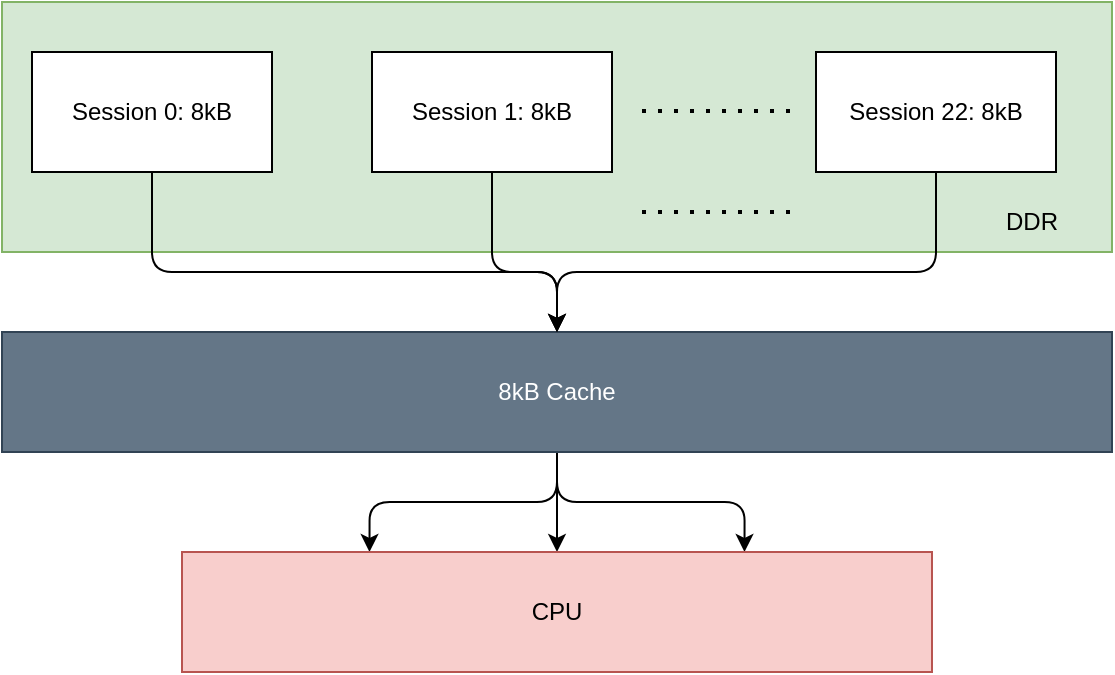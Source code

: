 <mxfile>
    <diagram id="H2TnzJVa-vlUyKuzVvVb" name="Cache hireachy">
        <mxGraphModel dx="1192" dy="779" grid="1" gridSize="5" guides="1" tooltips="1" connect="1" arrows="1" fold="1" page="1" pageScale="1" pageWidth="1654" pageHeight="1169" math="0" shadow="0">
            <root>
                <mxCell id="0"/>
                <mxCell id="1" parent="0"/>
                <mxCell id="tgGxw0hPeDa_rBCmtZVo-6" value="" style="rounded=0;whiteSpace=wrap;html=1;fillColor=#d5e8d4;strokeColor=#82b366;" vertex="1" parent="1">
                    <mxGeometry x="300" y="195" width="555" height="125" as="geometry"/>
                </mxCell>
                <mxCell id="tgGxw0hPeDa_rBCmtZVo-1" value="Session 0: 8kB" style="rounded=0;whiteSpace=wrap;html=1;" vertex="1" parent="1">
                    <mxGeometry x="315" y="220" width="120" height="60" as="geometry"/>
                </mxCell>
                <mxCell id="tgGxw0hPeDa_rBCmtZVo-2" value="Session 1: 8kB" style="rounded=0;whiteSpace=wrap;html=1;" vertex="1" parent="1">
                    <mxGeometry x="485" y="220" width="120" height="60" as="geometry"/>
                </mxCell>
                <mxCell id="tgGxw0hPeDa_rBCmtZVo-4" value="Session 22: 8kB" style="rounded=0;whiteSpace=wrap;html=1;" vertex="1" parent="1">
                    <mxGeometry x="707" y="220" width="120" height="60" as="geometry"/>
                </mxCell>
                <mxCell id="tgGxw0hPeDa_rBCmtZVo-5" value="" style="endArrow=none;dashed=1;html=1;dashPattern=1 3;strokeWidth=2;" edge="1" parent="1">
                    <mxGeometry width="50" height="50" relative="1" as="geometry">
                        <mxPoint x="620" y="249.5" as="sourcePoint"/>
                        <mxPoint x="695" y="249.5" as="targetPoint"/>
                    </mxGeometry>
                </mxCell>
                <mxCell id="tgGxw0hPeDa_rBCmtZVo-7" value="DDR" style="text;html=1;align=center;verticalAlign=middle;whiteSpace=wrap;rounded=0;" vertex="1" parent="1">
                    <mxGeometry x="785" y="290" width="60" height="30" as="geometry"/>
                </mxCell>
                <mxCell id="tgGxw0hPeDa_rBCmtZVo-14" style="html=1;entryX=0.5;entryY=0;entryDx=0;entryDy=0;" edge="1" parent="1" source="tgGxw0hPeDa_rBCmtZVo-8" target="tgGxw0hPeDa_rBCmtZVo-13">
                    <mxGeometry relative="1" as="geometry"/>
                </mxCell>
                <mxCell id="tgGxw0hPeDa_rBCmtZVo-15" style="edgeStyle=orthogonalEdgeStyle;html=1;entryX=0.75;entryY=0;entryDx=0;entryDy=0;" edge="1" parent="1" source="tgGxw0hPeDa_rBCmtZVo-8" target="tgGxw0hPeDa_rBCmtZVo-13">
                    <mxGeometry relative="1" as="geometry"/>
                </mxCell>
                <mxCell id="tgGxw0hPeDa_rBCmtZVo-16" style="edgeStyle=orthogonalEdgeStyle;html=1;entryX=0.25;entryY=0;entryDx=0;entryDy=0;" edge="1" parent="1" source="tgGxw0hPeDa_rBCmtZVo-8" target="tgGxw0hPeDa_rBCmtZVo-13">
                    <mxGeometry relative="1" as="geometry"/>
                </mxCell>
                <mxCell id="tgGxw0hPeDa_rBCmtZVo-8" value="8kB Cache" style="rounded=0;whiteSpace=wrap;html=1;fillColor=#647687;strokeColor=#314354;fontColor=#ffffff;" vertex="1" parent="1">
                    <mxGeometry x="300" y="360" width="555" height="60" as="geometry"/>
                </mxCell>
                <mxCell id="tgGxw0hPeDa_rBCmtZVo-9" value="" style="endArrow=classic;html=1;exitX=0.5;exitY=1;exitDx=0;exitDy=0;entryX=0.5;entryY=0;entryDx=0;entryDy=0;edgeStyle=orthogonalEdgeStyle;" edge="1" parent="1" source="tgGxw0hPeDa_rBCmtZVo-1" target="tgGxw0hPeDa_rBCmtZVo-8">
                    <mxGeometry width="50" height="50" relative="1" as="geometry">
                        <mxPoint x="675" y="425" as="sourcePoint"/>
                        <mxPoint x="725" y="375" as="targetPoint"/>
                        <Array as="points">
                            <mxPoint x="375" y="330"/>
                            <mxPoint x="578" y="330"/>
                        </Array>
                    </mxGeometry>
                </mxCell>
                <mxCell id="tgGxw0hPeDa_rBCmtZVo-10" value="" style="endArrow=classic;html=1;exitX=0.5;exitY=1;exitDx=0;exitDy=0;entryX=0.5;entryY=0;entryDx=0;entryDy=0;edgeStyle=orthogonalEdgeStyle;" edge="1" parent="1" source="tgGxw0hPeDa_rBCmtZVo-2" target="tgGxw0hPeDa_rBCmtZVo-8">
                    <mxGeometry width="50" height="50" relative="1" as="geometry">
                        <mxPoint x="380" y="285" as="sourcePoint"/>
                        <mxPoint x="583" y="365" as="targetPoint"/>
                        <Array as="points">
                            <mxPoint x="545" y="330"/>
                            <mxPoint x="578" y="330"/>
                        </Array>
                    </mxGeometry>
                </mxCell>
                <mxCell id="tgGxw0hPeDa_rBCmtZVo-11" value="" style="endArrow=classic;html=1;entryX=0.5;entryY=0;entryDx=0;entryDy=0;exitX=0.5;exitY=1;exitDx=0;exitDy=0;edgeStyle=orthogonalEdgeStyle;" edge="1" parent="1" source="tgGxw0hPeDa_rBCmtZVo-4" target="tgGxw0hPeDa_rBCmtZVo-8">
                    <mxGeometry width="50" height="50" relative="1" as="geometry">
                        <mxPoint x="640" y="280" as="sourcePoint"/>
                        <mxPoint x="575" y="360" as="targetPoint"/>
                        <Array as="points">
                            <mxPoint x="767" y="330"/>
                            <mxPoint x="578" y="330"/>
                        </Array>
                    </mxGeometry>
                </mxCell>
                <mxCell id="tgGxw0hPeDa_rBCmtZVo-12" value="" style="endArrow=none;dashed=1;html=1;dashPattern=1 3;strokeWidth=2;" edge="1" parent="1">
                    <mxGeometry width="50" height="50" relative="1" as="geometry">
                        <mxPoint x="620" y="300" as="sourcePoint"/>
                        <mxPoint x="695" y="300" as="targetPoint"/>
                    </mxGeometry>
                </mxCell>
                <mxCell id="tgGxw0hPeDa_rBCmtZVo-13" value="CPU" style="rounded=0;whiteSpace=wrap;html=1;fillColor=#f8cecc;strokeColor=#b85450;" vertex="1" parent="1">
                    <mxGeometry x="390" y="470" width="375" height="60" as="geometry"/>
                </mxCell>
            </root>
        </mxGraphModel>
    </diagram>
    <diagram id="uGItzDWqB48xORmY2Zgg" name="X11 entrance">
        <mxGraphModel dx="1192" dy="779" grid="0" gridSize="5" guides="1" tooltips="1" connect="1" arrows="1" fold="1" page="1" pageScale="1" pageWidth="1654" pageHeight="1169" background="none" math="0" shadow="0">
            <root>
                <mxCell id="0"/>
                <mxCell id="1" parent="0"/>
                <mxCell id="yrPVXCbSlb16zGIgb_Ht-2" value="Windows Host&lt;br&gt;" style="rounded=0;whiteSpace=wrap;html=1;horizontal=1;verticalAlign=top;gradientColor=none;" parent="1" vertex="1">
                    <mxGeometry x="690" y="250" width="120" height="154" as="geometry"/>
                </mxCell>
                <mxCell id="yrPVXCbSlb16zGIgb_Ht-18" style="edgeStyle=none;html=1;entryX=0;entryY=0.5;entryDx=0;entryDy=0;strokeWidth=1;fontSize=9;startArrow=classicThin;startFill=1;endSize=6;endArrow=classicThin;endFill=1;" parent="1" source="yrPVXCbSlb16zGIgb_Ht-14" target="yrPVXCbSlb16zGIgb_Ht-20" edge="1">
                    <mxGeometry relative="1" as="geometry"/>
                </mxCell>
                <mxCell id="yrPVXCbSlb16zGIgb_Ht-19" value="SSH" style="edgeLabel;html=1;align=center;verticalAlign=middle;resizable=0;points=[];fontSize=9;labelBackgroundColor=none;" parent="yrPVXCbSlb16zGIgb_Ht-18" vertex="1" connectable="0">
                    <mxGeometry x="0.12" relative="1" as="geometry">
                        <mxPoint x="-4" y="-7" as="offset"/>
                    </mxGeometry>
                </mxCell>
                <mxCell id="yrPVXCbSlb16zGIgb_Ht-14" value="Linux Host" style="rounded=0;whiteSpace=wrap;html=1;horizontal=1;verticalAlign=top;" parent="1" vertex="1">
                    <mxGeometry x="495" y="250" width="120" height="154" as="geometry"/>
                </mxCell>
                <mxCell id="yrPVXCbSlb16zGIgb_Ht-17" value="&lt;font style=&quot;font-size: 9px;&quot;&gt;X client APP(e.g. vivado, vitis ...&lt;/font&gt;" style="text;html=1;strokeColor=none;fillColor=none;align=center;verticalAlign=middle;whiteSpace=wrap;rounded=0;" parent="1" vertex="1">
                    <mxGeometry x="510" y="312" width="90" height="30" as="geometry"/>
                </mxCell>
                <mxCell id="yrPVXCbSlb16zGIgb_Ht-20" value="&lt;font style=&quot;font-size: 9px;&quot;&gt;X11 or X server (e.g. MobaXterm, VcXsrv)&lt;br&gt;DISPLAY: 0,1,2,...&lt;br&gt;&lt;/font&gt;" style="text;html=1;strokeColor=none;fillColor=none;align=center;verticalAlign=middle;whiteSpace=wrap;rounded=0;labelBackgroundColor=none;labelBorderColor=default;" parent="1" vertex="1">
                    <mxGeometry x="697.5" y="304.5" width="105" height="45" as="geometry"/>
                </mxCell>
                <mxCell id="yrPVXCbSlb16zGIgb_Ht-22" style="edgeStyle=none;html=1;strokeWidth=1;fontSize=1;startArrow=classic;startFill=1;endSize=6;" parent="1" source="yrPVXCbSlb16zGIgb_Ht-21" target="yrPVXCbSlb16zGIgb_Ht-20" edge="1">
                    <mxGeometry relative="1" as="geometry"/>
                </mxCell>
                <mxCell id="yrPVXCbSlb16zGIgb_Ht-21" value="&lt;font style=&quot;font-size: 9px;&quot;&gt;Windows Desktop&lt;br&gt;&lt;/font&gt;" style="text;html=1;strokeColor=none;fillColor=none;align=center;verticalAlign=middle;whiteSpace=wrap;rounded=0;labelBackgroundColor=none;labelBorderColor=default;" parent="1" vertex="1">
                    <mxGeometry x="702.5" y="378" width="95" height="16" as="geometry"/>
                </mxCell>
                <mxCell id="yrPVXCbSlb16zGIgb_Ht-26" value="&lt;font style=&quot;font-size: 7px;&quot;&gt;Windows IP&lt;/font&gt;" style="text;html=1;strokeColor=none;fillColor=none;align=center;verticalAlign=middle;whiteSpace=wrap;rounded=0;labelBackgroundColor=none;labelBorderColor=none;fontSize=10;" parent="1" vertex="1">
                    <mxGeometry x="753.5" y="358" width="44" height="8" as="geometry"/>
                </mxCell>
            </root>
        </mxGraphModel>
    </diagram>
    <diagram id="cUomS80VVugoJ6YW_sdV" name="Page-1">
        <mxGraphModel dx="1192" dy="779" grid="1" gridSize="10" guides="1" tooltips="1" connect="1" arrows="1" fold="1" page="1" pageScale="1" pageWidth="1169" pageHeight="827" math="0" shadow="0">
            <root>
                <mxCell id="0"/>
                <mxCell id="1" parent="0"/>
                <mxCell id="21" value="" style="group" parent="1" vertex="1" connectable="0">
                    <mxGeometry x="160" y="60" width="820" height="177.5" as="geometry"/>
                </mxCell>
                <mxCell id="2" value="OBUFDS1_GTHE4" style="rounded=0;whiteSpace=wrap;html=1;" parent="21" vertex="1">
                    <mxGeometry x="540" y="2.5" width="120" height="175" as="geometry"/>
                </mxCell>
                <mxCell id="3" value="RXRECCLK0" style="text;html=1;strokeColor=none;fillColor=none;align=right;verticalAlign=middle;whiteSpace=wrap;rounded=0;" parent="21" vertex="1">
                    <mxGeometry x="430" y="29.5" width="100" height="30" as="geometry"/>
                </mxCell>
                <mxCell id="4" value="RXRECCLK2" style="text;html=1;strokeColor=none;fillColor=none;align=right;verticalAlign=middle;whiteSpace=wrap;rounded=0;" parent="21" vertex="1">
                    <mxGeometry x="430" y="72.5" width="100" height="30" as="geometry"/>
                </mxCell>
                <mxCell id="5" value="RXRECCLK1" style="text;html=1;strokeColor=none;fillColor=none;align=right;verticalAlign=middle;whiteSpace=wrap;rounded=0;" parent="21" vertex="1">
                    <mxGeometry x="430" y="50.5" width="100" height="30" as="geometry"/>
                </mxCell>
                <mxCell id="6" value="OBUFDS1_GTHE4_O" style="text;html=1;strokeColor=none;fillColor=none;align=left;verticalAlign=middle;whiteSpace=wrap;rounded=0;" parent="21" vertex="1">
                    <mxGeometry x="670" y="43" width="140" height="30" as="geometry"/>
                </mxCell>
                <mxCell id="7" value="RXRECCLK3" style="text;html=1;strokeColor=none;fillColor=none;align=right;verticalAlign=middle;whiteSpace=wrap;rounded=0;" parent="21" vertex="1">
                    <mxGeometry x="430" y="94.5" width="100" height="30" as="geometry"/>
                </mxCell>
                <mxCell id="13" value="OBUFDS1_GTHE4_OB" style="text;html=1;strokeColor=none;fillColor=none;align=left;verticalAlign=middle;whiteSpace=wrap;rounded=0;" parent="21" vertex="1">
                    <mxGeometry x="670" y="92" width="150" height="30" as="geometry"/>
                </mxCell>
                <mxCell id="14" value="GTHE4_COMMON_RXRECCLK1SEL0" style="text;html=1;strokeColor=none;fillColor=none;align=right;verticalAlign=middle;whiteSpace=wrap;rounded=0;" parent="21" vertex="1">
                    <mxGeometry x="300" y="115.5" width="230" height="30" as="geometry"/>
                </mxCell>
                <mxCell id="15" value="GTHE4_COMMON_RXRECCLK1SEL1" style="text;html=1;strokeColor=none;fillColor=none;align=right;verticalAlign=middle;whiteSpace=wrap;rounded=0;" parent="21" vertex="1">
                    <mxGeometry x="300" y="137.5" width="230" height="30" as="geometry"/>
                </mxCell>
                <mxCell id="16" value="REFCLKPD_FS_1" style="text;html=1;strokeColor=none;fillColor=none;align=right;verticalAlign=middle;whiteSpace=wrap;rounded=0;" parent="21" vertex="1">
                    <mxGeometry x="410" y="7.5" width="120" height="30" as="geometry"/>
                </mxCell>
                <mxCell id="19" value="REFCLK1P" style="rounded=0;whiteSpace=wrap;html=1;" parent="21" vertex="1">
                    <mxGeometry width="120" height="175" as="geometry"/>
                </mxCell>
                <mxCell id="20" value="OBUFDS1_GTHE4_O(I/O)" style="text;html=1;strokeColor=none;fillColor=none;align=left;verticalAlign=middle;whiteSpace=wrap;rounded=0;" parent="21" vertex="1">
                    <mxGeometry x="140" y="72.5" width="150" height="30" as="geometry"/>
                </mxCell>
                <mxCell id="22" value="" style="group" parent="1" vertex="1" connectable="0">
                    <mxGeometry x="160" y="520" width="820" height="177.5" as="geometry"/>
                </mxCell>
                <mxCell id="23" value="IBUFDS1_GTHE4" style="rounded=0;whiteSpace=wrap;html=1;" parent="22" vertex="1">
                    <mxGeometry x="540" y="2.5" width="120" height="175" as="geometry"/>
                </mxCell>
                <mxCell id="27" value="MGTREFCLK1" style="text;html=1;strokeColor=none;fillColor=none;align=left;verticalAlign=middle;whiteSpace=wrap;rounded=0;" parent="22" vertex="1">
                    <mxGeometry x="670" y="43" width="140" height="30" as="geometry"/>
                </mxCell>
                <mxCell id="29" value="REFCLK2HROW1" style="text;html=1;strokeColor=none;fillColor=none;align=left;verticalAlign=middle;whiteSpace=wrap;rounded=0;" parent="22" vertex="1">
                    <mxGeometry x="670" y="92" width="150" height="30" as="geometry"/>
                </mxCell>
                <mxCell id="30" value="OBUFDS1_GTHE4_O" style="text;html=1;strokeColor=none;fillColor=none;align=right;verticalAlign=middle;whiteSpace=wrap;rounded=0;" parent="22" vertex="1">
                    <mxGeometry x="300" y="115.5" width="230" height="30" as="geometry"/>
                </mxCell>
                <mxCell id="31" value="OBUFDS1_GTHE4_OB" style="text;html=1;strokeColor=none;fillColor=none;align=right;verticalAlign=middle;whiteSpace=wrap;rounded=0;" parent="22" vertex="1">
                    <mxGeometry x="300" y="137.5" width="230" height="30" as="geometry"/>
                </mxCell>
                <mxCell id="32" value="REFCLKPD_FS_1" style="text;html=1;strokeColor=none;fillColor=none;align=right;verticalAlign=middle;whiteSpace=wrap;rounded=0;" parent="22" vertex="1">
                    <mxGeometry x="410" y="7.5" width="120" height="30" as="geometry"/>
                </mxCell>
                <mxCell id="33" value="REFCLK0P" style="rounded=0;whiteSpace=wrap;html=1;" parent="22" vertex="1">
                    <mxGeometry width="120" height="175" as="geometry"/>
                </mxCell>
                <mxCell id="34" value="OBUFDS0_GTHE4_O(I/O)" style="text;html=1;strokeColor=none;fillColor=none;align=left;verticalAlign=middle;whiteSpace=wrap;rounded=0;" parent="22" vertex="1">
                    <mxGeometry x="140" y="72.5" width="150" height="30" as="geometry"/>
                </mxCell>
                <mxCell id="35" value="" style="group" parent="1" vertex="1" connectable="0">
                    <mxGeometry x="160" y="290" width="820" height="177.5" as="geometry"/>
                </mxCell>
                <mxCell id="36" value="OBUFDS1_GTHE4" style="rounded=0;whiteSpace=wrap;html=1;" parent="35" vertex="1">
                    <mxGeometry x="540" y="2.5" width="120" height="175" as="geometry"/>
                </mxCell>
                <mxCell id="37" value="RXRECCLK0" style="text;html=1;strokeColor=none;fillColor=none;align=right;verticalAlign=middle;whiteSpace=wrap;rounded=0;" parent="35" vertex="1">
                    <mxGeometry x="430" y="29.5" width="100" height="30" as="geometry"/>
                </mxCell>
                <mxCell id="38" value="RXRECCLK2" style="text;html=1;strokeColor=none;fillColor=none;align=right;verticalAlign=middle;whiteSpace=wrap;rounded=0;" parent="35" vertex="1">
                    <mxGeometry x="430" y="72.5" width="100" height="30" as="geometry"/>
                </mxCell>
                <mxCell id="39" value="RXRECCLK1" style="text;html=1;strokeColor=none;fillColor=none;align=right;verticalAlign=middle;whiteSpace=wrap;rounded=0;" parent="35" vertex="1">
                    <mxGeometry x="430" y="50.5" width="100" height="30" as="geometry"/>
                </mxCell>
                <mxCell id="40" value="OBUFDS0_GTHE4_O" style="text;html=1;strokeColor=none;fillColor=none;align=left;verticalAlign=middle;whiteSpace=wrap;rounded=0;" parent="35" vertex="1">
                    <mxGeometry x="670" y="43" width="140" height="30" as="geometry"/>
                </mxCell>
                <mxCell id="41" value="RXRECCLK3" style="text;html=1;strokeColor=none;fillColor=none;align=right;verticalAlign=middle;whiteSpace=wrap;rounded=0;" parent="35" vertex="1">
                    <mxGeometry x="430" y="94.5" width="100" height="30" as="geometry"/>
                </mxCell>
                <mxCell id="42" value="OBUFDS0_GTHE4_OB" style="text;html=1;strokeColor=none;fillColor=none;align=left;verticalAlign=middle;whiteSpace=wrap;rounded=0;" parent="35" vertex="1">
                    <mxGeometry x="670" y="92" width="150" height="30" as="geometry"/>
                </mxCell>
                <mxCell id="43" value="GTHE4_COMMON_RXRECCLK0SEL0" style="text;html=1;strokeColor=none;fillColor=none;align=right;verticalAlign=middle;whiteSpace=wrap;rounded=0;" parent="35" vertex="1">
                    <mxGeometry x="300" y="115.5" width="230" height="30" as="geometry"/>
                </mxCell>
                <mxCell id="44" value="GTHE4_COMMON_RXRECCLK0SEL1" style="text;html=1;strokeColor=none;fillColor=none;align=right;verticalAlign=middle;whiteSpace=wrap;rounded=0;" parent="35" vertex="1">
                    <mxGeometry x="300" y="137.5" width="230" height="30" as="geometry"/>
                </mxCell>
                <mxCell id="45" value="REFCLKPD_FS_0" style="text;html=1;strokeColor=none;fillColor=none;align=right;verticalAlign=middle;whiteSpace=wrap;rounded=0;" parent="35" vertex="1">
                    <mxGeometry x="410" y="7.5" width="120" height="30" as="geometry"/>
                </mxCell>
                <mxCell id="46" value="REFCLK1N" style="rounded=0;whiteSpace=wrap;html=1;" parent="35" vertex="1">
                    <mxGeometry width="120" height="175" as="geometry"/>
                </mxCell>
                <mxCell id="47" value="OBUFDS1_GTHE4_OB(I/O)" style="text;html=1;strokeColor=none;fillColor=none;align=left;verticalAlign=middle;whiteSpace=wrap;rounded=0;" parent="35" vertex="1">
                    <mxGeometry x="140" y="72.5" width="150" height="30" as="geometry"/>
                </mxCell>
                <mxCell id="62" value="" style="group" parent="1" vertex="1" connectable="0">
                    <mxGeometry x="160" y="750" width="820" height="177.5" as="geometry"/>
                </mxCell>
                <mxCell id="63" value="IBUFDS1_GTHE4" style="rounded=0;whiteSpace=wrap;html=1;" parent="62" vertex="1">
                    <mxGeometry x="540" y="2.5" width="120" height="175" as="geometry"/>
                </mxCell>
                <mxCell id="64" value="MGTREFCLK0" style="text;html=1;strokeColor=none;fillColor=none;align=left;verticalAlign=middle;whiteSpace=wrap;rounded=0;" parent="62" vertex="1">
                    <mxGeometry x="670" y="43" width="140" height="30" as="geometry"/>
                </mxCell>
                <mxCell id="65" value="REFCLK2HROW0" style="text;html=1;strokeColor=none;fillColor=none;align=left;verticalAlign=middle;whiteSpace=wrap;rounded=0;" parent="62" vertex="1">
                    <mxGeometry x="670" y="92" width="150" height="30" as="geometry"/>
                </mxCell>
                <mxCell id="66" value="OBUFDS0_GTHE4_O" style="text;html=1;strokeColor=none;fillColor=none;align=right;verticalAlign=middle;whiteSpace=wrap;rounded=0;" parent="62" vertex="1">
                    <mxGeometry x="300" y="115.5" width="230" height="30" as="geometry"/>
                </mxCell>
                <mxCell id="67" value="OBUFDS0_GTHE4_OB" style="text;html=1;strokeColor=none;fillColor=none;align=right;verticalAlign=middle;whiteSpace=wrap;rounded=0;" parent="62" vertex="1">
                    <mxGeometry x="300" y="137.5" width="230" height="30" as="geometry"/>
                </mxCell>
                <mxCell id="68" value="REFCLKPD_FS_0" style="text;html=1;strokeColor=none;fillColor=none;align=right;verticalAlign=middle;whiteSpace=wrap;rounded=0;" parent="62" vertex="1">
                    <mxGeometry x="410" y="7.5" width="120" height="30" as="geometry"/>
                </mxCell>
                <mxCell id="69" value="REFCLK0N" style="rounded=0;whiteSpace=wrap;html=1;" parent="62" vertex="1">
                    <mxGeometry width="120" height="175" as="geometry"/>
                </mxCell>
                <mxCell id="70" value="OBUFDS0_GTHE4_OB(I/O)" style="text;html=1;strokeColor=none;fillColor=none;align=left;verticalAlign=middle;whiteSpace=wrap;rounded=0;" parent="62" vertex="1">
                    <mxGeometry x="140" y="72.5" width="150" height="30" as="geometry"/>
                </mxCell>
            </root>
        </mxGraphModel>
    </diagram>
</mxfile>